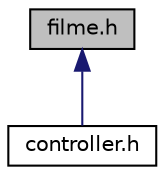 digraph "filme.h"
{
  edge [fontname="Helvetica",fontsize="10",labelfontname="Helvetica",labelfontsize="10"];
  node [fontname="Helvetica",fontsize="10",shape=record];
  Node1 [label="filme.h",height=0.2,width=0.4,color="black", fillcolor="grey75", style="filled", fontcolor="black"];
  Node1 -> Node2 [dir="back",color="midnightblue",fontsize="10",style="solid"];
  Node2 [label="controller.h",height=0.2,width=0.4,color="black", fillcolor="white", style="filled",URL="$controller_8h.html",tooltip="Implementação de um header referente a classe Controller, que gerencia toda a aplicacao. "];
}
